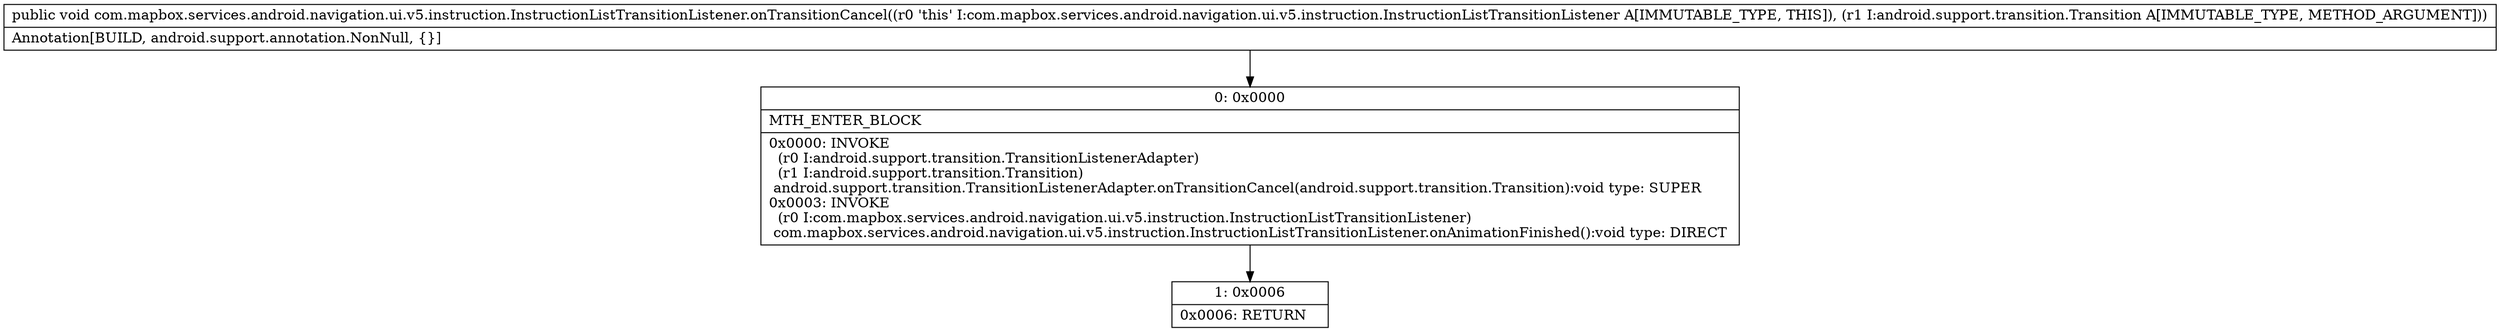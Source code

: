 digraph "CFG forcom.mapbox.services.android.navigation.ui.v5.instruction.InstructionListTransitionListener.onTransitionCancel(Landroid\/support\/transition\/Transition;)V" {
Node_0 [shape=record,label="{0\:\ 0x0000|MTH_ENTER_BLOCK\l|0x0000: INVOKE  \l  (r0 I:android.support.transition.TransitionListenerAdapter)\l  (r1 I:android.support.transition.Transition)\l android.support.transition.TransitionListenerAdapter.onTransitionCancel(android.support.transition.Transition):void type: SUPER \l0x0003: INVOKE  \l  (r0 I:com.mapbox.services.android.navigation.ui.v5.instruction.InstructionListTransitionListener)\l com.mapbox.services.android.navigation.ui.v5.instruction.InstructionListTransitionListener.onAnimationFinished():void type: DIRECT \l}"];
Node_1 [shape=record,label="{1\:\ 0x0006|0x0006: RETURN   \l}"];
MethodNode[shape=record,label="{public void com.mapbox.services.android.navigation.ui.v5.instruction.InstructionListTransitionListener.onTransitionCancel((r0 'this' I:com.mapbox.services.android.navigation.ui.v5.instruction.InstructionListTransitionListener A[IMMUTABLE_TYPE, THIS]), (r1 I:android.support.transition.Transition A[IMMUTABLE_TYPE, METHOD_ARGUMENT]))  | Annotation[BUILD, android.support.annotation.NonNull, \{\}]\l}"];
MethodNode -> Node_0;
Node_0 -> Node_1;
}

